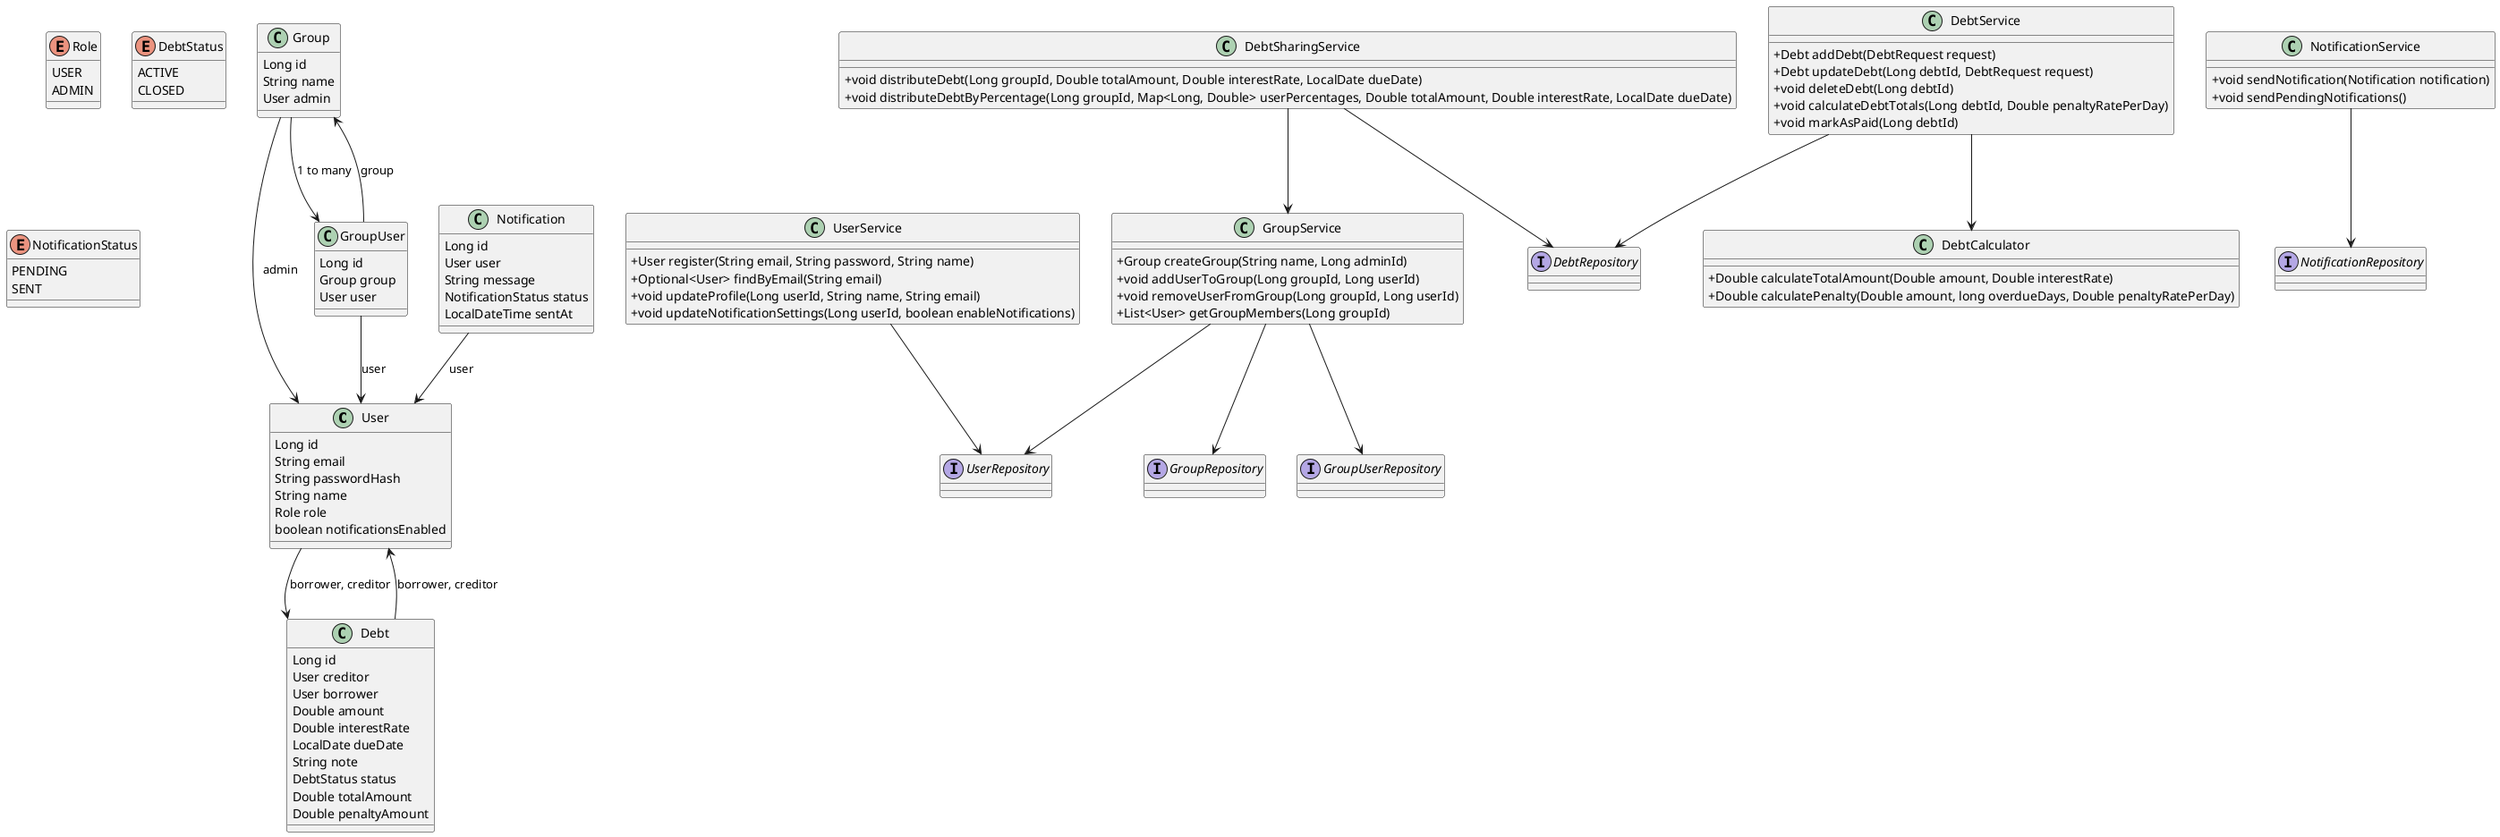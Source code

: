 @startuml
skinparam classAttributeIconSize 0

' ==== User Class ====
class User {
  Long id
  String email
  String passwordHash
  String name
  Role role
  boolean notificationsEnabled
}

enum Role {
  USER
  ADMIN
}

' ==== Debt Class ====
class Debt {
  Long id
  User creditor
  User borrower
  Double amount
  Double interestRate
  LocalDate dueDate
  String note
  DebtStatus status
  Double totalAmount
  Double penaltyAmount
}

enum DebtStatus {
  ACTIVE
  CLOSED
}

' ==== Group Class ====
class Group {
  Long id
  String name
  User admin
}

class GroupUser {
  Long id
  Group group
  User user
}

' ==== Notification Class ====
class Notification {
  Long id
  User user
  String message
  NotificationStatus status
  LocalDateTime sentAt
}

enum NotificationStatus {
  PENDING
  SENT
}

' ==== Repositories ====
interface UserRepository
interface DebtRepository
interface GroupRepository
interface GroupUserRepository
interface NotificationRepository

' ==== Services ====
class UserService {
  +User register(String email, String password, String name)
  +Optional<User> findByEmail(String email)
  +void updateProfile(Long userId, String name, String email)
  +void updateNotificationSettings(Long userId, boolean enableNotifications)
}

class DebtService {
  +Debt addDebt(DebtRequest request)
  +Debt updateDebt(Long debtId, DebtRequest request)
  +void deleteDebt(Long debtId)
  +void calculateDebtTotals(Long debtId, Double penaltyRatePerDay)
  +void markAsPaid(Long debtId)
}

class DebtCalculator {
  +Double calculateTotalAmount(Double amount, Double interestRate)
  +Double calculatePenalty(Double amount, long overdueDays, Double penaltyRatePerDay)
}

class NotificationService {
  +void sendNotification(Notification notification)
  +void sendPendingNotifications()
}

class GroupService {
  +Group createGroup(String name, Long adminId)
  +void addUserToGroup(Long groupId, Long userId)
  +void removeUserFromGroup(Long groupId, Long userId)
  +List<User> getGroupMembers(Long groupId)
}

class DebtSharingService {
  +void distributeDebt(Long groupId, Double totalAmount, Double interestRate, LocalDate dueDate)
  +void distributeDebtByPercentage(Long groupId, Map<Long, Double> userPercentages, Double totalAmount, Double interestRate, LocalDate dueDate)
}

' ==== Relationships ====
User --> Debt : "borrower, creditor"
Group --> User : "admin"
Group --> GroupUser : "1 to many"
GroupUser --> User : "user"
GroupUser --> Group : "group"
Debt --> User : "borrower, creditor"
Notification --> User : "user"

UserService --> UserRepository
DebtService --> DebtRepository
DebtService --> DebtCalculator
NotificationService --> NotificationRepository
GroupService --> GroupRepository
GroupService --> GroupUserRepository
GroupService --> UserRepository
DebtSharingService --> DebtRepository
DebtSharingService --> GroupService

@enduml